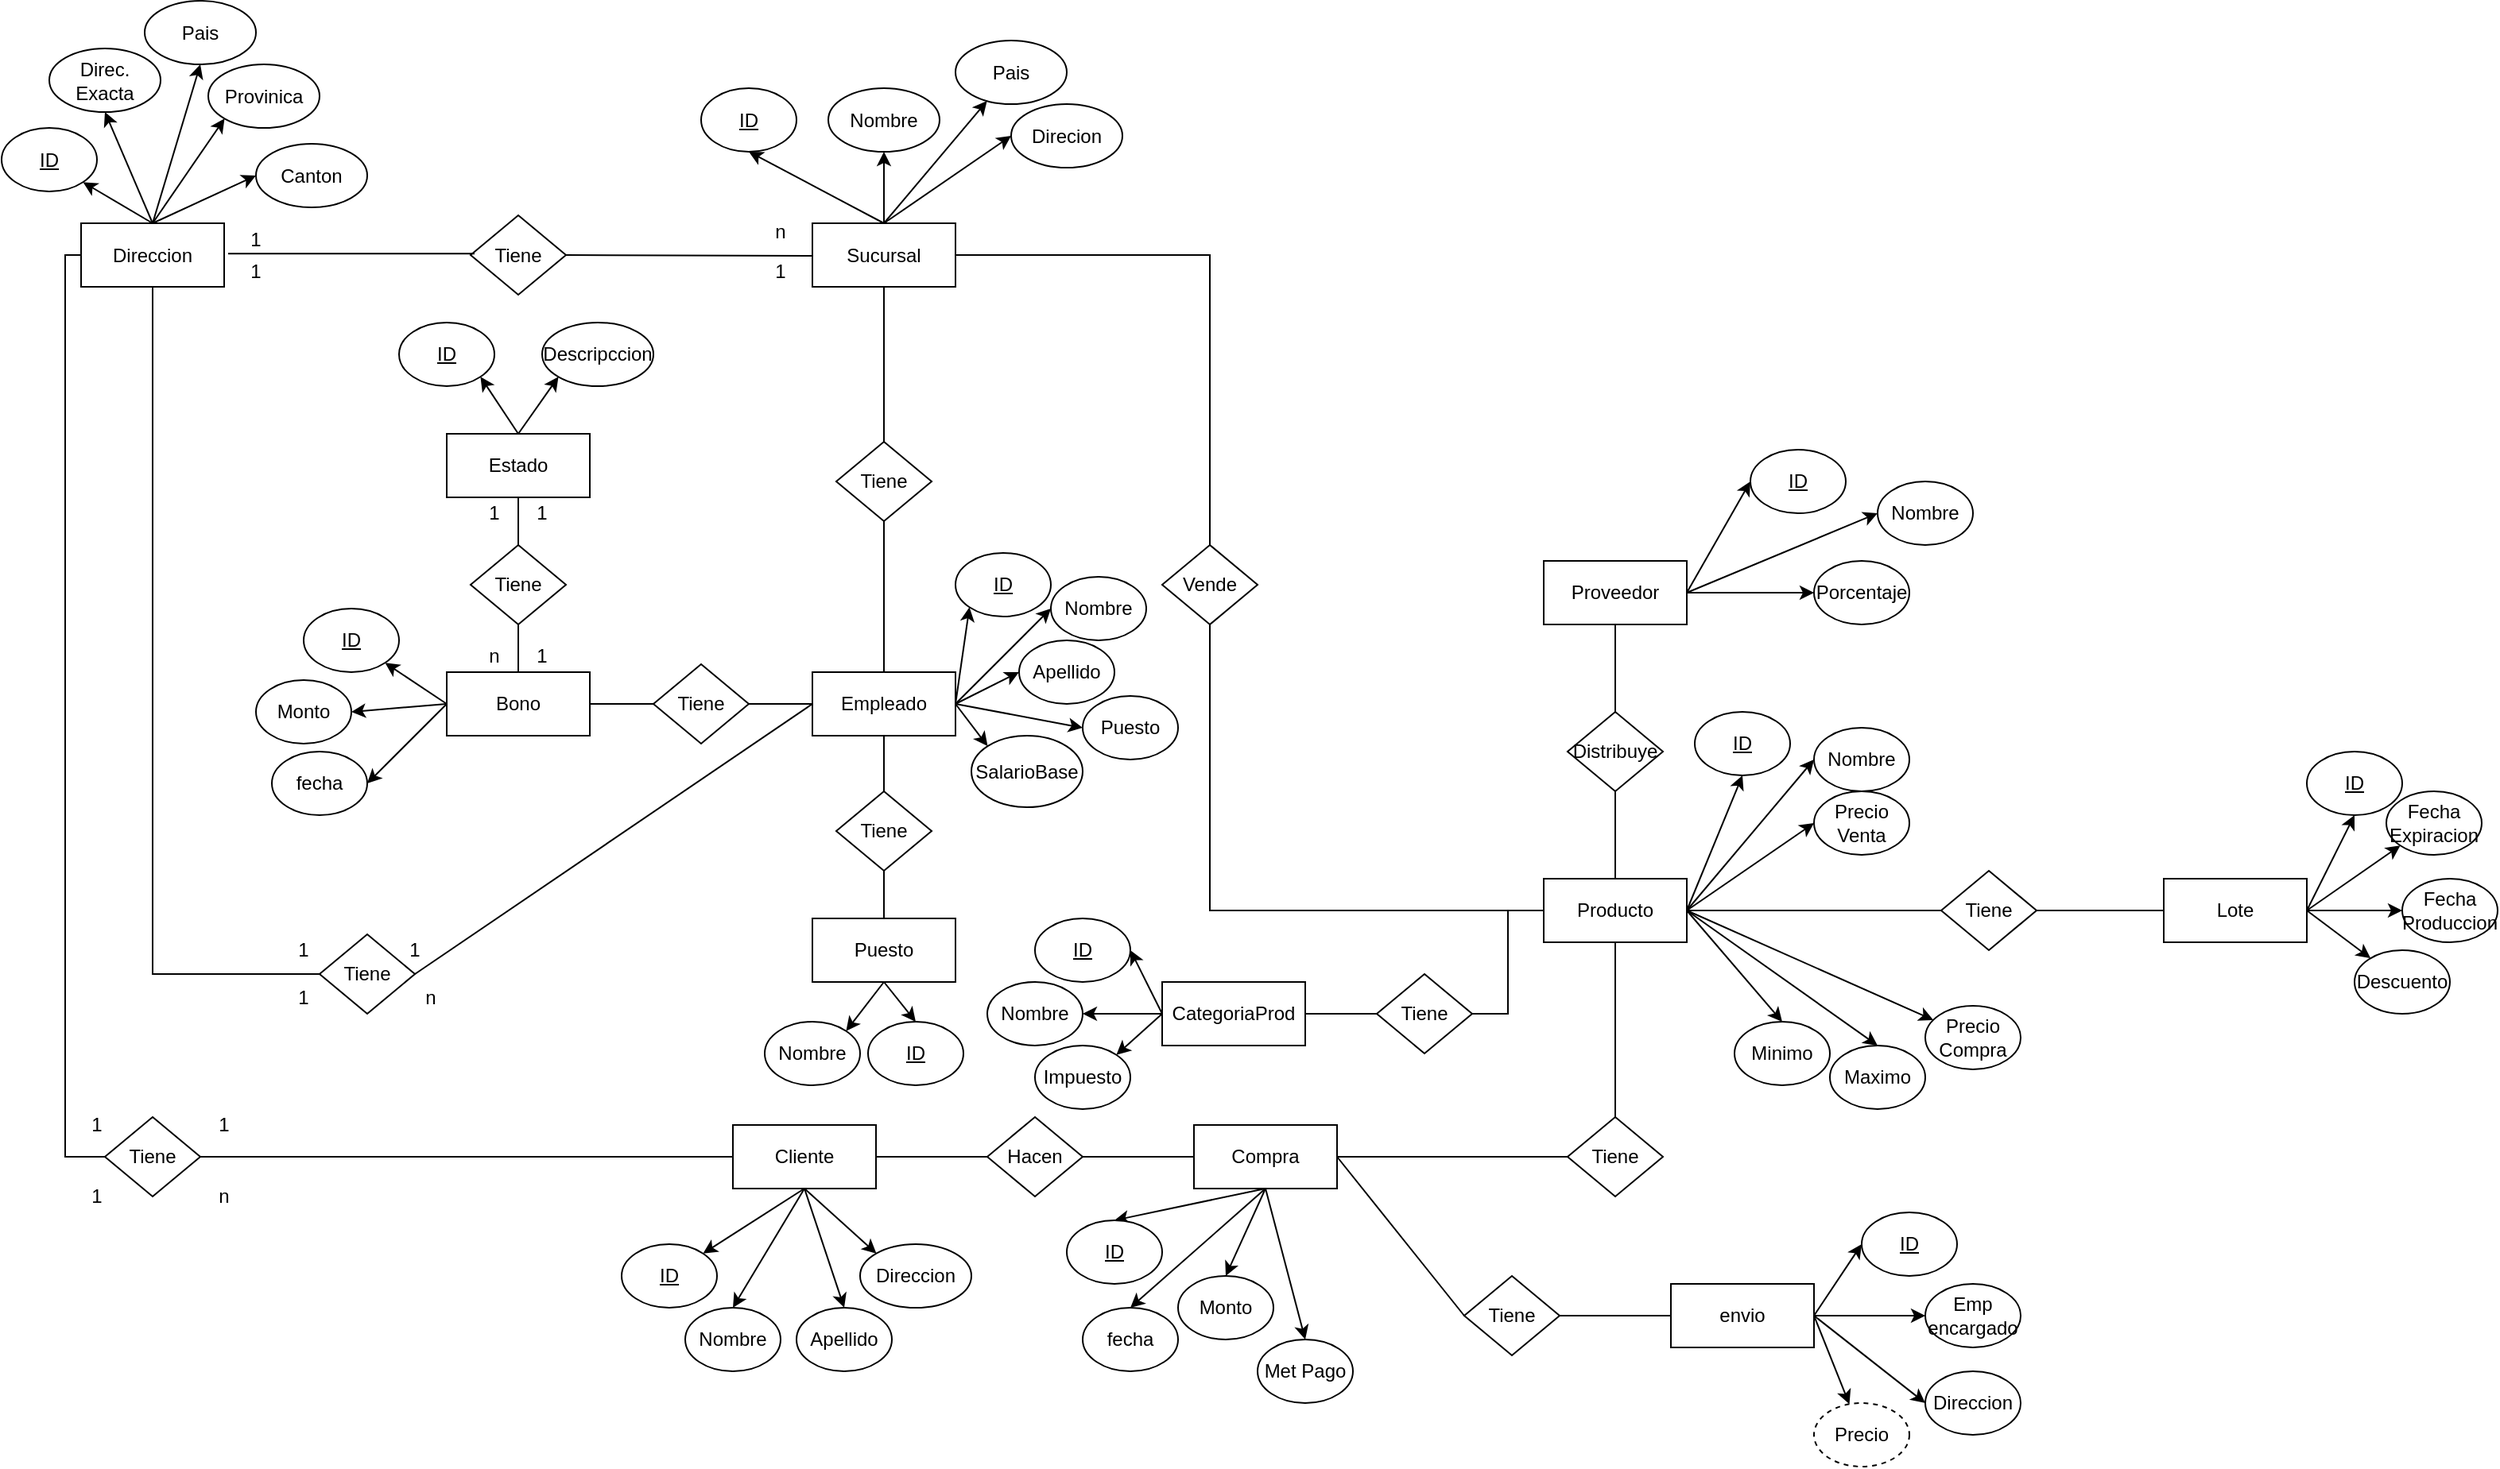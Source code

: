 <mxfile version="15.7.1" type="github">
  <diagram id="ENGJdk5pA8UJw1FiYDUX" name="Page-1">
    <mxGraphModel dx="2297" dy="1850" grid="1" gridSize="10" guides="1" tooltips="1" connect="1" arrows="1" fold="1" page="1" pageScale="1" pageWidth="850" pageHeight="1100" math="0" shadow="0">
      <root>
        <mxCell id="0" />
        <mxCell id="1" parent="0" />
        <mxCell id="Ehb19PiIv6LKmTPcDfT7-22" style="rounded=0;orthogonalLoop=1;jettySize=auto;html=1;exitX=0.5;exitY=0;exitDx=0;exitDy=0;entryX=0.5;entryY=1;entryDx=0;entryDy=0;" parent="1" source="Ehb19PiIv6LKmTPcDfT7-1" target="Ehb19PiIv6LKmTPcDfT7-20" edge="1">
          <mxGeometry relative="1" as="geometry" />
        </mxCell>
        <mxCell id="Ehb19PiIv6LKmTPcDfT7-23" style="edgeStyle=none;rounded=0;orthogonalLoop=1;jettySize=auto;html=1;exitX=0.5;exitY=0;exitDx=0;exitDy=0;entryX=0.5;entryY=1;entryDx=0;entryDy=0;" parent="1" source="Ehb19PiIv6LKmTPcDfT7-1" target="Ehb19PiIv6LKmTPcDfT7-9" edge="1">
          <mxGeometry relative="1" as="geometry" />
        </mxCell>
        <mxCell id="Ehb19PiIv6LKmTPcDfT7-24" style="edgeStyle=none;rounded=0;orthogonalLoop=1;jettySize=auto;html=1;exitX=0.5;exitY=0;exitDx=0;exitDy=0;" parent="1" source="Ehb19PiIv6LKmTPcDfT7-1" target="Ehb19PiIv6LKmTPcDfT7-10" edge="1">
          <mxGeometry relative="1" as="geometry" />
        </mxCell>
        <mxCell id="rZ9lUl_BrtyxJuCUCGFe-35" style="edgeStyle=none;rounded=0;orthogonalLoop=1;jettySize=auto;html=1;exitX=0.5;exitY=0;exitDx=0;exitDy=0;entryX=0;entryY=0.5;entryDx=0;entryDy=0;" edge="1" parent="1" source="Ehb19PiIv6LKmTPcDfT7-1" target="rZ9lUl_BrtyxJuCUCGFe-34">
          <mxGeometry relative="1" as="geometry" />
        </mxCell>
        <mxCell id="Ehb19PiIv6LKmTPcDfT7-1" value="Sucursal" style="rounded=0;whiteSpace=wrap;html=1;" parent="1" vertex="1">
          <mxGeometry x="10" y="-842.5" width="90" height="40" as="geometry" />
        </mxCell>
        <mxCell id="rZ9lUl_BrtyxJuCUCGFe-1" style="rounded=0;orthogonalLoop=1;jettySize=auto;html=1;exitX=1;exitY=0.5;exitDx=0;exitDy=0;entryX=0;entryY=1;entryDx=0;entryDy=0;" edge="1" parent="1" source="Ehb19PiIv6LKmTPcDfT7-2" target="Ehb19PiIv6LKmTPcDfT7-19">
          <mxGeometry relative="1" as="geometry" />
        </mxCell>
        <mxCell id="rZ9lUl_BrtyxJuCUCGFe-2" style="edgeStyle=none;rounded=0;orthogonalLoop=1;jettySize=auto;html=1;exitX=1;exitY=0.5;exitDx=0;exitDy=0;entryX=0;entryY=0.5;entryDx=0;entryDy=0;" edge="1" parent="1" source="Ehb19PiIv6LKmTPcDfT7-2" target="Ehb19PiIv6LKmTPcDfT7-11">
          <mxGeometry relative="1" as="geometry" />
        </mxCell>
        <mxCell id="rZ9lUl_BrtyxJuCUCGFe-3" style="edgeStyle=none;rounded=0;orthogonalLoop=1;jettySize=auto;html=1;exitX=1;exitY=0.5;exitDx=0;exitDy=0;entryX=0;entryY=0.5;entryDx=0;entryDy=0;" edge="1" parent="1" source="Ehb19PiIv6LKmTPcDfT7-2" target="Ehb19PiIv6LKmTPcDfT7-13">
          <mxGeometry relative="1" as="geometry" />
        </mxCell>
        <mxCell id="rZ9lUl_BrtyxJuCUCGFe-4" style="edgeStyle=none;rounded=0;orthogonalLoop=1;jettySize=auto;html=1;exitX=1;exitY=0.5;exitDx=0;exitDy=0;entryX=0;entryY=0.5;entryDx=0;entryDy=0;" edge="1" parent="1" source="Ehb19PiIv6LKmTPcDfT7-2" target="Ehb19PiIv6LKmTPcDfT7-12">
          <mxGeometry relative="1" as="geometry" />
        </mxCell>
        <mxCell id="rZ9lUl_BrtyxJuCUCGFe-5" style="edgeStyle=none;rounded=0;orthogonalLoop=1;jettySize=auto;html=1;exitX=1;exitY=0.5;exitDx=0;exitDy=0;entryX=0;entryY=0;entryDx=0;entryDy=0;" edge="1" parent="1" source="Ehb19PiIv6LKmTPcDfT7-2" target="Ehb19PiIv6LKmTPcDfT7-14">
          <mxGeometry relative="1" as="geometry" />
        </mxCell>
        <mxCell id="Ehb19PiIv6LKmTPcDfT7-2" value="Empleado" style="rounded=0;whiteSpace=wrap;html=1;" parent="1" vertex="1">
          <mxGeometry x="10" y="-560" width="90" height="40" as="geometry" />
        </mxCell>
        <mxCell id="Ehb19PiIv6LKmTPcDfT7-41" style="edgeStyle=none;rounded=0;orthogonalLoop=1;jettySize=auto;html=1;exitX=1;exitY=0.5;exitDx=0;exitDy=0;entryX=0;entryY=0.5;entryDx=0;entryDy=0;" parent="1" source="Ehb19PiIv6LKmTPcDfT7-3" target="Ehb19PiIv6LKmTPcDfT7-21" edge="1">
          <mxGeometry relative="1" as="geometry" />
        </mxCell>
        <mxCell id="Ehb19PiIv6LKmTPcDfT7-42" style="edgeStyle=none;rounded=0;orthogonalLoop=1;jettySize=auto;html=1;exitX=1;exitY=0.5;exitDx=0;exitDy=0;entryX=0;entryY=0.5;entryDx=0;entryDy=0;" parent="1" source="Ehb19PiIv6LKmTPcDfT7-3" target="Ehb19PiIv6LKmTPcDfT7-16" edge="1">
          <mxGeometry relative="1" as="geometry" />
        </mxCell>
        <mxCell id="Ehb19PiIv6LKmTPcDfT7-43" style="edgeStyle=none;rounded=0;orthogonalLoop=1;jettySize=auto;html=1;exitX=1;exitY=0.5;exitDx=0;exitDy=0;entryX=0;entryY=0.5;entryDx=0;entryDy=0;" parent="1" source="Ehb19PiIv6LKmTPcDfT7-3" target="Ehb19PiIv6LKmTPcDfT7-17" edge="1">
          <mxGeometry relative="1" as="geometry" />
        </mxCell>
        <mxCell id="Ehb19PiIv6LKmTPcDfT7-3" value="Proveedor" style="rounded=0;whiteSpace=wrap;html=1;" parent="1" vertex="1">
          <mxGeometry x="470" y="-630" width="90" height="40" as="geometry" />
        </mxCell>
        <mxCell id="Ehb19PiIv6LKmTPcDfT7-51" style="edgeStyle=none;rounded=0;orthogonalLoop=1;jettySize=auto;html=1;exitX=1;exitY=0.5;exitDx=0;exitDy=0;entryX=0;entryY=0.5;entryDx=0;entryDy=0;" parent="1" source="Ehb19PiIv6LKmTPcDfT7-4" target="Ehb19PiIv6LKmTPcDfT7-47" edge="1">
          <mxGeometry relative="1" as="geometry" />
        </mxCell>
        <mxCell id="Ehb19PiIv6LKmTPcDfT7-52" style="edgeStyle=none;rounded=0;orthogonalLoop=1;jettySize=auto;html=1;exitX=1;exitY=0.5;exitDx=0;exitDy=0;entryX=0;entryY=0.5;entryDx=0;entryDy=0;" parent="1" source="Ehb19PiIv6LKmTPcDfT7-4" target="Ehb19PiIv6LKmTPcDfT7-49" edge="1">
          <mxGeometry relative="1" as="geometry" />
        </mxCell>
        <mxCell id="Ehb19PiIv6LKmTPcDfT7-53" style="edgeStyle=none;rounded=0;orthogonalLoop=1;jettySize=auto;html=1;exitX=1;exitY=0.5;exitDx=0;exitDy=0;" parent="1" source="Ehb19PiIv6LKmTPcDfT7-4" target="Ehb19PiIv6LKmTPcDfT7-48" edge="1">
          <mxGeometry relative="1" as="geometry" />
        </mxCell>
        <mxCell id="rZ9lUl_BrtyxJuCUCGFe-23" style="edgeStyle=none;rounded=0;orthogonalLoop=1;jettySize=auto;html=1;exitX=1;exitY=0.5;exitDx=0;exitDy=0;entryX=0.5;entryY=0;entryDx=0;entryDy=0;" edge="1" parent="1" source="Ehb19PiIv6LKmTPcDfT7-4" target="rZ9lUl_BrtyxJuCUCGFe-22">
          <mxGeometry relative="1" as="geometry" />
        </mxCell>
        <mxCell id="rZ9lUl_BrtyxJuCUCGFe-24" style="edgeStyle=none;rounded=0;orthogonalLoop=1;jettySize=auto;html=1;exitX=1;exitY=0.5;exitDx=0;exitDy=0;entryX=0.5;entryY=0;entryDx=0;entryDy=0;" edge="1" parent="1" source="Ehb19PiIv6LKmTPcDfT7-4" target="rZ9lUl_BrtyxJuCUCGFe-21">
          <mxGeometry relative="1" as="geometry" />
        </mxCell>
        <mxCell id="rZ9lUl_BrtyxJuCUCGFe-60" style="edgeStyle=none;rounded=0;orthogonalLoop=1;jettySize=auto;html=1;exitX=1;exitY=0.5;exitDx=0;exitDy=0;entryX=0.5;entryY=1;entryDx=0;entryDy=0;" edge="1" parent="1" source="Ehb19PiIv6LKmTPcDfT7-4" target="rZ9lUl_BrtyxJuCUCGFe-59">
          <mxGeometry relative="1" as="geometry" />
        </mxCell>
        <mxCell id="Ehb19PiIv6LKmTPcDfT7-4" value="Producto" style="rounded=0;whiteSpace=wrap;html=1;" parent="1" vertex="1">
          <mxGeometry x="470" y="-430" width="90" height="40" as="geometry" />
        </mxCell>
        <mxCell id="Ehb19PiIv6LKmTPcDfT7-77" style="edgeStyle=none;rounded=0;orthogonalLoop=1;jettySize=auto;html=1;exitX=0;exitY=0.5;exitDx=0;exitDy=0;entryX=1;entryY=0.5;entryDx=0;entryDy=0;" parent="1" source="Ehb19PiIv6LKmTPcDfT7-5" target="Ehb19PiIv6LKmTPcDfT7-75" edge="1">
          <mxGeometry relative="1" as="geometry" />
        </mxCell>
        <mxCell id="Ehb19PiIv6LKmTPcDfT7-78" style="edgeStyle=none;rounded=0;orthogonalLoop=1;jettySize=auto;html=1;exitX=0;exitY=0.5;exitDx=0;exitDy=0;" parent="1" source="Ehb19PiIv6LKmTPcDfT7-5" target="Ehb19PiIv6LKmTPcDfT7-76" edge="1">
          <mxGeometry relative="1" as="geometry" />
        </mxCell>
        <mxCell id="rZ9lUl_BrtyxJuCUCGFe-26" style="edgeStyle=none;rounded=0;orthogonalLoop=1;jettySize=auto;html=1;exitX=0;exitY=0.5;exitDx=0;exitDy=0;entryX=1;entryY=0;entryDx=0;entryDy=0;" edge="1" parent="1" source="Ehb19PiIv6LKmTPcDfT7-5" target="rZ9lUl_BrtyxJuCUCGFe-25">
          <mxGeometry relative="1" as="geometry" />
        </mxCell>
        <mxCell id="Ehb19PiIv6LKmTPcDfT7-5" value="CategoriaProd" style="rounded=0;whiteSpace=wrap;html=1;" parent="1" vertex="1">
          <mxGeometry x="230" y="-365" width="90" height="40" as="geometry" />
        </mxCell>
        <mxCell id="rZ9lUl_BrtyxJuCUCGFe-118" style="edgeStyle=none;rounded=0;orthogonalLoop=1;jettySize=auto;html=1;exitX=0.5;exitY=1;exitDx=0;exitDy=0;entryX=0;entryY=0;entryDx=0;entryDy=0;" edge="1" parent="1" source="Ehb19PiIv6LKmTPcDfT7-6" target="Ehb19PiIv6LKmTPcDfT7-70">
          <mxGeometry relative="1" as="geometry" />
        </mxCell>
        <mxCell id="rZ9lUl_BrtyxJuCUCGFe-119" style="edgeStyle=none;rounded=0;orthogonalLoop=1;jettySize=auto;html=1;exitX=0.5;exitY=1;exitDx=0;exitDy=0;entryX=0.5;entryY=0;entryDx=0;entryDy=0;" edge="1" parent="1" source="Ehb19PiIv6LKmTPcDfT7-6" target="Ehb19PiIv6LKmTPcDfT7-66">
          <mxGeometry relative="1" as="geometry" />
        </mxCell>
        <mxCell id="rZ9lUl_BrtyxJuCUCGFe-120" style="edgeStyle=none;rounded=0;orthogonalLoop=1;jettySize=auto;html=1;exitX=0.5;exitY=1;exitDx=0;exitDy=0;entryX=0.5;entryY=0;entryDx=0;entryDy=0;" edge="1" parent="1" source="Ehb19PiIv6LKmTPcDfT7-6" target="Ehb19PiIv6LKmTPcDfT7-65">
          <mxGeometry relative="1" as="geometry" />
        </mxCell>
        <mxCell id="rZ9lUl_BrtyxJuCUCGFe-121" style="edgeStyle=none;rounded=0;orthogonalLoop=1;jettySize=auto;html=1;exitX=0.5;exitY=1;exitDx=0;exitDy=0;entryX=1;entryY=0;entryDx=0;entryDy=0;" edge="1" parent="1" source="Ehb19PiIv6LKmTPcDfT7-6" target="Ehb19PiIv6LKmTPcDfT7-64">
          <mxGeometry relative="1" as="geometry" />
        </mxCell>
        <mxCell id="Ehb19PiIv6LKmTPcDfT7-6" value="Cliente" style="rounded=0;whiteSpace=wrap;html=1;" parent="1" vertex="1">
          <mxGeometry x="-40" y="-275" width="90" height="40" as="geometry" />
        </mxCell>
        <mxCell id="Ehb19PiIv6LKmTPcDfT7-61" style="edgeStyle=none;rounded=0;orthogonalLoop=1;jettySize=auto;html=1;exitX=0.5;exitY=1;exitDx=0;exitDy=0;entryX=0.5;entryY=0;entryDx=0;entryDy=0;" parent="1" source="Ehb19PiIv6LKmTPcDfT7-7" target="Ehb19PiIv6LKmTPcDfT7-60" edge="1">
          <mxGeometry relative="1" as="geometry" />
        </mxCell>
        <mxCell id="Ehb19PiIv6LKmTPcDfT7-63" style="edgeStyle=none;rounded=0;orthogonalLoop=1;jettySize=auto;html=1;exitX=0.5;exitY=1;exitDx=0;exitDy=0;entryX=0.5;entryY=0;entryDx=0;entryDy=0;" parent="1" source="Ehb19PiIv6LKmTPcDfT7-7" target="Ehb19PiIv6LKmTPcDfT7-62" edge="1">
          <mxGeometry relative="1" as="geometry" />
        </mxCell>
        <mxCell id="rZ9lUl_BrtyxJuCUCGFe-28" style="edgeStyle=none;rounded=0;orthogonalLoop=1;jettySize=auto;html=1;exitX=0.5;exitY=1;exitDx=0;exitDy=0;entryX=0.5;entryY=0;entryDx=0;entryDy=0;" edge="1" parent="1" source="Ehb19PiIv6LKmTPcDfT7-7" target="rZ9lUl_BrtyxJuCUCGFe-27">
          <mxGeometry relative="1" as="geometry" />
        </mxCell>
        <mxCell id="rZ9lUl_BrtyxJuCUCGFe-33" style="edgeStyle=none;rounded=0;orthogonalLoop=1;jettySize=auto;html=1;exitX=0.5;exitY=1;exitDx=0;exitDy=0;entryX=0.5;entryY=0;entryDx=0;entryDy=0;" edge="1" parent="1" source="Ehb19PiIv6LKmTPcDfT7-7" target="rZ9lUl_BrtyxJuCUCGFe-31">
          <mxGeometry relative="1" as="geometry" />
        </mxCell>
        <mxCell id="Ehb19PiIv6LKmTPcDfT7-7" value="Compra" style="rounded=0;whiteSpace=wrap;html=1;" parent="1" vertex="1">
          <mxGeometry x="250" y="-275" width="90" height="40" as="geometry" />
        </mxCell>
        <mxCell id="Ehb19PiIv6LKmTPcDfT7-9" value="Nombre" style="ellipse;whiteSpace=wrap;html=1;" parent="1" vertex="1">
          <mxGeometry x="20" y="-927.5" width="70" height="40" as="geometry" />
        </mxCell>
        <mxCell id="Ehb19PiIv6LKmTPcDfT7-10" value="Pais" style="ellipse;whiteSpace=wrap;html=1;" parent="1" vertex="1">
          <mxGeometry x="100" y="-957.5" width="70" height="40" as="geometry" />
        </mxCell>
        <mxCell id="Ehb19PiIv6LKmTPcDfT7-11" value="Nombre" style="ellipse;whiteSpace=wrap;html=1;" parent="1" vertex="1">
          <mxGeometry x="160" y="-620" width="60" height="40" as="geometry" />
        </mxCell>
        <mxCell id="Ehb19PiIv6LKmTPcDfT7-12" value="Puesto" style="ellipse;whiteSpace=wrap;html=1;" parent="1" vertex="1">
          <mxGeometry x="180" y="-545" width="60" height="40" as="geometry" />
        </mxCell>
        <mxCell id="Ehb19PiIv6LKmTPcDfT7-13" value="Apellido" style="ellipse;whiteSpace=wrap;html=1;" parent="1" vertex="1">
          <mxGeometry x="140" y="-580" width="60" height="40" as="geometry" />
        </mxCell>
        <mxCell id="Ehb19PiIv6LKmTPcDfT7-14" value="SalarioBase" style="ellipse;whiteSpace=wrap;html=1;" parent="1" vertex="1">
          <mxGeometry x="110" y="-520" width="70" height="45" as="geometry" />
        </mxCell>
        <mxCell id="Ehb19PiIv6LKmTPcDfT7-16" value="Nombre" style="ellipse;whiteSpace=wrap;html=1;" parent="1" vertex="1">
          <mxGeometry x="680" y="-680" width="60" height="40" as="geometry" />
        </mxCell>
        <mxCell id="Ehb19PiIv6LKmTPcDfT7-17" value="Porcentaje" style="ellipse;whiteSpace=wrap;html=1;" parent="1" vertex="1">
          <mxGeometry x="640" y="-630" width="60" height="40" as="geometry" />
        </mxCell>
        <mxCell id="Ehb19PiIv6LKmTPcDfT7-19" value="&lt;u&gt;ID&lt;/u&gt;" style="ellipse;whiteSpace=wrap;html=1;" parent="1" vertex="1">
          <mxGeometry x="100" y="-635" width="60" height="40" as="geometry" />
        </mxCell>
        <mxCell id="Ehb19PiIv6LKmTPcDfT7-20" value="&lt;u&gt;ID&lt;/u&gt;" style="ellipse;whiteSpace=wrap;html=1;" parent="1" vertex="1">
          <mxGeometry x="-60" y="-927.5" width="60" height="40" as="geometry" />
        </mxCell>
        <mxCell id="Ehb19PiIv6LKmTPcDfT7-21" value="&lt;u&gt;ID&lt;/u&gt;" style="ellipse;whiteSpace=wrap;html=1;" parent="1" vertex="1">
          <mxGeometry x="600" y="-700" width="60" height="40" as="geometry" />
        </mxCell>
        <mxCell id="Ehb19PiIv6LKmTPcDfT7-25" value="Tiene" style="rhombus;whiteSpace=wrap;html=1;" parent="1" vertex="1">
          <mxGeometry x="25" y="-705" width="60" height="50" as="geometry" />
        </mxCell>
        <mxCell id="Ehb19PiIv6LKmTPcDfT7-27" value="" style="endArrow=none;html=1;rounded=0;entryX=0.5;entryY=1;entryDx=0;entryDy=0;exitX=0.5;exitY=0;exitDx=0;exitDy=0;" parent="1" source="Ehb19PiIv6LKmTPcDfT7-25" target="Ehb19PiIv6LKmTPcDfT7-1" edge="1">
          <mxGeometry width="50" height="50" relative="1" as="geometry">
            <mxPoint x="-60" y="-650" as="sourcePoint" />
            <mxPoint x="-10" y="-700" as="targetPoint" />
          </mxGeometry>
        </mxCell>
        <mxCell id="Ehb19PiIv6LKmTPcDfT7-28" value="" style="endArrow=none;html=1;rounded=0;exitX=0.5;exitY=0;exitDx=0;exitDy=0;entryX=0.5;entryY=1;entryDx=0;entryDy=0;" parent="1" source="Ehb19PiIv6LKmTPcDfT7-2" target="Ehb19PiIv6LKmTPcDfT7-25" edge="1">
          <mxGeometry width="50" height="50" relative="1" as="geometry">
            <mxPoint x="54.5" y="-565" as="sourcePoint" />
            <mxPoint x="120" y="-610" as="targetPoint" />
          </mxGeometry>
        </mxCell>
        <mxCell id="Ehb19PiIv6LKmTPcDfT7-40" value="Distribuye" style="rhombus;whiteSpace=wrap;html=1;" parent="1" vertex="1">
          <mxGeometry x="485" y="-535" width="60" height="50" as="geometry" />
        </mxCell>
        <mxCell id="Ehb19PiIv6LKmTPcDfT7-44" value="" style="endArrow=none;html=1;rounded=0;exitX=0.5;exitY=0;exitDx=0;exitDy=0;entryX=0.5;entryY=1;entryDx=0;entryDy=0;" parent="1" source="Ehb19PiIv6LKmTPcDfT7-40" target="Ehb19PiIv6LKmTPcDfT7-3" edge="1">
          <mxGeometry width="50" height="50" relative="1" as="geometry">
            <mxPoint x="514.33" y="-530" as="sourcePoint" />
            <mxPoint x="514.33" y="-590" as="targetPoint" />
          </mxGeometry>
        </mxCell>
        <mxCell id="Ehb19PiIv6LKmTPcDfT7-45" value="" style="endArrow=none;html=1;rounded=0;exitX=0.5;exitY=0;exitDx=0;exitDy=0;entryX=0.5;entryY=1;entryDx=0;entryDy=0;" parent="1" source="Ehb19PiIv6LKmTPcDfT7-4" target="Ehb19PiIv6LKmTPcDfT7-40" edge="1">
          <mxGeometry width="50" height="50" relative="1" as="geometry">
            <mxPoint x="514.33" y="-430" as="sourcePoint" />
            <mxPoint x="514.33" y="-490" as="targetPoint" />
          </mxGeometry>
        </mxCell>
        <mxCell id="Ehb19PiIv6LKmTPcDfT7-47" value="Nombre" style="ellipse;whiteSpace=wrap;html=1;" parent="1" vertex="1">
          <mxGeometry x="640" y="-525" width="60" height="40" as="geometry" />
        </mxCell>
        <mxCell id="Ehb19PiIv6LKmTPcDfT7-48" value="Precio Compra" style="ellipse;whiteSpace=wrap;html=1;" parent="1" vertex="1">
          <mxGeometry x="710" y="-350" width="60" height="40" as="geometry" />
        </mxCell>
        <mxCell id="Ehb19PiIv6LKmTPcDfT7-49" value="Precio Venta" style="ellipse;whiteSpace=wrap;html=1;" parent="1" vertex="1">
          <mxGeometry x="640" y="-485" width="60" height="40" as="geometry" />
        </mxCell>
        <mxCell id="Ehb19PiIv6LKmTPcDfT7-54" value="Hacen" style="rhombus;whiteSpace=wrap;html=1;" parent="1" vertex="1">
          <mxGeometry x="120" y="-280" width="60" height="50" as="geometry" />
        </mxCell>
        <mxCell id="Ehb19PiIv6LKmTPcDfT7-55" value="" style="endArrow=none;html=1;rounded=0;entryX=1;entryY=0.5;entryDx=0;entryDy=0;exitX=0;exitY=0.5;exitDx=0;exitDy=0;" parent="1" source="Ehb19PiIv6LKmTPcDfT7-54" target="Ehb19PiIv6LKmTPcDfT7-6" edge="1">
          <mxGeometry width="50" height="50" relative="1" as="geometry">
            <mxPoint x="-10" y="-60" as="sourcePoint" />
            <mxPoint x="40" y="-110" as="targetPoint" />
          </mxGeometry>
        </mxCell>
        <mxCell id="Ehb19PiIv6LKmTPcDfT7-56" value="" style="endArrow=none;html=1;rounded=0;exitX=1;exitY=0.5;exitDx=0;exitDy=0;entryX=0;entryY=0.5;entryDx=0;entryDy=0;" parent="1" source="Ehb19PiIv6LKmTPcDfT7-54" target="Ehb19PiIv6LKmTPcDfT7-7" edge="1">
          <mxGeometry width="50" height="50" relative="1" as="geometry">
            <mxPoint x="210" y="-240" as="sourcePoint" />
            <mxPoint x="260" y="-290" as="targetPoint" />
          </mxGeometry>
        </mxCell>
        <mxCell id="Ehb19PiIv6LKmTPcDfT7-57" value="Tiene" style="rhombus;whiteSpace=wrap;html=1;" parent="1" vertex="1">
          <mxGeometry x="485" y="-280" width="60" height="50" as="geometry" />
        </mxCell>
        <mxCell id="Ehb19PiIv6LKmTPcDfT7-58" value="" style="endArrow=none;html=1;rounded=0;exitX=1;exitY=0.5;exitDx=0;exitDy=0;entryX=0;entryY=0.5;entryDx=0;entryDy=0;" parent="1" source="Ehb19PiIv6LKmTPcDfT7-7" target="Ehb19PiIv6LKmTPcDfT7-57" edge="1">
          <mxGeometry width="50" height="50" relative="1" as="geometry">
            <mxPoint x="410" y="-290" as="sourcePoint" />
            <mxPoint x="460" y="-340" as="targetPoint" />
          </mxGeometry>
        </mxCell>
        <mxCell id="Ehb19PiIv6LKmTPcDfT7-59" value="" style="endArrow=none;html=1;rounded=0;entryX=0.5;entryY=1;entryDx=0;entryDy=0;exitX=0.5;exitY=0;exitDx=0;exitDy=0;" parent="1" source="Ehb19PiIv6LKmTPcDfT7-57" target="Ehb19PiIv6LKmTPcDfT7-4" edge="1">
          <mxGeometry width="50" height="50" relative="1" as="geometry">
            <mxPoint x="450" y="-310" as="sourcePoint" />
            <mxPoint x="500" y="-360" as="targetPoint" />
          </mxGeometry>
        </mxCell>
        <mxCell id="Ehb19PiIv6LKmTPcDfT7-60" value="&lt;u&gt;ID&lt;/u&gt;" style="ellipse;whiteSpace=wrap;html=1;" parent="1" vertex="1">
          <mxGeometry x="170" y="-215" width="60" height="40" as="geometry" />
        </mxCell>
        <mxCell id="Ehb19PiIv6LKmTPcDfT7-62" value="fecha" style="ellipse;whiteSpace=wrap;html=1;" parent="1" vertex="1">
          <mxGeometry x="180" y="-160" width="60" height="40" as="geometry" />
        </mxCell>
        <mxCell id="Ehb19PiIv6LKmTPcDfT7-64" value="&lt;u&gt;ID&lt;/u&gt;" style="ellipse;whiteSpace=wrap;html=1;" parent="1" vertex="1">
          <mxGeometry x="-110" y="-200" width="60" height="40" as="geometry" />
        </mxCell>
        <mxCell id="Ehb19PiIv6LKmTPcDfT7-65" value="Nombre" style="ellipse;whiteSpace=wrap;html=1;" parent="1" vertex="1">
          <mxGeometry x="-70" y="-160" width="60" height="40" as="geometry" />
        </mxCell>
        <mxCell id="Ehb19PiIv6LKmTPcDfT7-66" value="Apellido" style="ellipse;whiteSpace=wrap;html=1;" parent="1" vertex="1">
          <mxGeometry y="-160" width="60" height="40" as="geometry" />
        </mxCell>
        <mxCell id="Ehb19PiIv6LKmTPcDfT7-70" value="Direccion" style="ellipse;whiteSpace=wrap;html=1;" parent="1" vertex="1">
          <mxGeometry x="40" y="-200" width="70" height="40" as="geometry" />
        </mxCell>
        <mxCell id="Ehb19PiIv6LKmTPcDfT7-72" value="Tiene" style="rhombus;whiteSpace=wrap;html=1;" parent="1" vertex="1">
          <mxGeometry x="365" y="-370" width="60" height="50" as="geometry" />
        </mxCell>
        <mxCell id="Ehb19PiIv6LKmTPcDfT7-73" value="" style="endArrow=none;html=1;rounded=0;entryX=0;entryY=0.5;entryDx=0;entryDy=0;exitX=1;exitY=0.5;exitDx=0;exitDy=0;" parent="1" source="Ehb19PiIv6LKmTPcDfT7-5" target="Ehb19PiIv6LKmTPcDfT7-72" edge="1">
          <mxGeometry width="50" height="50" relative="1" as="geometry">
            <mxPoint x="340" y="-330" as="sourcePoint" />
            <mxPoint x="390" y="-380" as="targetPoint" />
          </mxGeometry>
        </mxCell>
        <mxCell id="Ehb19PiIv6LKmTPcDfT7-74" value="" style="endArrow=none;html=1;rounded=0;entryX=0;entryY=0.5;entryDx=0;entryDy=0;exitX=1;exitY=0.5;exitDx=0;exitDy=0;edgeStyle=orthogonalEdgeStyle;" parent="1" source="Ehb19PiIv6LKmTPcDfT7-72" target="Ehb19PiIv6LKmTPcDfT7-4" edge="1">
          <mxGeometry width="50" height="50" relative="1" as="geometry">
            <mxPoint x="410" y="-290" as="sourcePoint" />
            <mxPoint x="460" y="-340" as="targetPoint" />
          </mxGeometry>
        </mxCell>
        <mxCell id="Ehb19PiIv6LKmTPcDfT7-75" value="&lt;u&gt;ID&lt;/u&gt;" style="ellipse;whiteSpace=wrap;html=1;" parent="1" vertex="1">
          <mxGeometry x="150" y="-405" width="60" height="40" as="geometry" />
        </mxCell>
        <mxCell id="Ehb19PiIv6LKmTPcDfT7-76" value="Nombre" style="ellipse;whiteSpace=wrap;html=1;" parent="1" vertex="1">
          <mxGeometry x="120" y="-365" width="60" height="40" as="geometry" />
        </mxCell>
        <mxCell id="Ehb19PiIv6LKmTPcDfT7-79" value="Fecha Produccion" style="ellipse;whiteSpace=wrap;html=1;" parent="1" vertex="1">
          <mxGeometry x="1010" y="-430" width="60" height="40" as="geometry" />
        </mxCell>
        <mxCell id="Ehb19PiIv6LKmTPcDfT7-83" value="Vende" style="rhombus;whiteSpace=wrap;html=1;" parent="1" vertex="1">
          <mxGeometry x="230" y="-640" width="60" height="50" as="geometry" />
        </mxCell>
        <mxCell id="Ehb19PiIv6LKmTPcDfT7-84" value="" style="endArrow=none;html=1;rounded=0;exitX=1;exitY=0.5;exitDx=0;exitDy=0;entryX=0.5;entryY=0;entryDx=0;entryDy=0;edgeStyle=orthogonalEdgeStyle;" parent="1" source="Ehb19PiIv6LKmTPcDfT7-1" target="Ehb19PiIv6LKmTPcDfT7-83" edge="1">
          <mxGeometry width="50" height="50" relative="1" as="geometry">
            <mxPoint x="210" y="-690" as="sourcePoint" />
            <mxPoint x="260" y="-740" as="targetPoint" />
          </mxGeometry>
        </mxCell>
        <mxCell id="Ehb19PiIv6LKmTPcDfT7-86" value="" style="endArrow=none;html=1;rounded=0;entryX=0.5;entryY=1;entryDx=0;entryDy=0;exitX=0;exitY=0.5;exitDx=0;exitDy=0;edgeStyle=orthogonalEdgeStyle;" parent="1" source="Ehb19PiIv6LKmTPcDfT7-4" target="Ehb19PiIv6LKmTPcDfT7-83" edge="1">
          <mxGeometry width="50" height="50" relative="1" as="geometry">
            <mxPoint x="230" y="-450" as="sourcePoint" />
            <mxPoint x="280" y="-500" as="targetPoint" />
          </mxGeometry>
        </mxCell>
        <mxCell id="GA1GhynCRn1cI76Y5Yom-1" value="Tiene" style="rhombus;whiteSpace=wrap;html=1;" parent="1" vertex="1">
          <mxGeometry x="25" y="-485" width="60" height="50" as="geometry" />
        </mxCell>
        <mxCell id="GA1GhynCRn1cI76Y5Yom-2" value="" style="endArrow=none;html=1;rounded=0;entryX=0.5;entryY=1;entryDx=0;entryDy=0;exitX=0.5;exitY=0;exitDx=0;exitDy=0;" parent="1" source="GA1GhynCRn1cI76Y5Yom-1" target="Ehb19PiIv6LKmTPcDfT7-2" edge="1">
          <mxGeometry width="50" height="50" relative="1" as="geometry">
            <mxPoint x="-30" y="-340" as="sourcePoint" />
            <mxPoint x="20" y="-390" as="targetPoint" />
          </mxGeometry>
        </mxCell>
        <mxCell id="rZ9lUl_BrtyxJuCUCGFe-132" style="edgeStyle=none;rounded=0;orthogonalLoop=1;jettySize=auto;html=1;exitX=0.5;exitY=1;exitDx=0;exitDy=0;entryX=1;entryY=0;entryDx=0;entryDy=0;" edge="1" parent="1" source="GA1GhynCRn1cI76Y5Yom-3" target="GA1GhynCRn1cI76Y5Yom-7">
          <mxGeometry relative="1" as="geometry" />
        </mxCell>
        <mxCell id="rZ9lUl_BrtyxJuCUCGFe-133" style="edgeStyle=none;rounded=0;orthogonalLoop=1;jettySize=auto;html=1;exitX=0.5;exitY=1;exitDx=0;exitDy=0;entryX=0.5;entryY=0;entryDx=0;entryDy=0;" edge="1" parent="1" source="GA1GhynCRn1cI76Y5Yom-3" target="GA1GhynCRn1cI76Y5Yom-6">
          <mxGeometry relative="1" as="geometry" />
        </mxCell>
        <mxCell id="GA1GhynCRn1cI76Y5Yom-3" value="Puesto" style="rounded=0;whiteSpace=wrap;html=1;" parent="1" vertex="1">
          <mxGeometry x="10" y="-405" width="90" height="40" as="geometry" />
        </mxCell>
        <mxCell id="GA1GhynCRn1cI76Y5Yom-5" value="" style="endArrow=none;html=1;rounded=0;entryX=0.5;entryY=1;entryDx=0;entryDy=0;exitX=0.5;exitY=0;exitDx=0;exitDy=0;" parent="1" source="GA1GhynCRn1cI76Y5Yom-3" target="GA1GhynCRn1cI76Y5Yom-1" edge="1">
          <mxGeometry width="50" height="50" relative="1" as="geometry">
            <mxPoint x="-10" y="-370" as="sourcePoint" />
            <mxPoint x="40" y="-420" as="targetPoint" />
          </mxGeometry>
        </mxCell>
        <mxCell id="GA1GhynCRn1cI76Y5Yom-6" value="&lt;u&gt;ID&lt;/u&gt;" style="ellipse;whiteSpace=wrap;html=1;" parent="1" vertex="1">
          <mxGeometry x="45" y="-340" width="60" height="40" as="geometry" />
        </mxCell>
        <mxCell id="GA1GhynCRn1cI76Y5Yom-7" value="Nombre" style="ellipse;whiteSpace=wrap;html=1;" parent="1" vertex="1">
          <mxGeometry x="-20" y="-340" width="60" height="40" as="geometry" />
        </mxCell>
        <mxCell id="rZ9lUl_BrtyxJuCUCGFe-13" style="edgeStyle=none;rounded=0;orthogonalLoop=1;jettySize=auto;html=1;exitX=0;exitY=0.5;exitDx=0;exitDy=0;entryX=1;entryY=1;entryDx=0;entryDy=0;" edge="1" parent="1" source="rZ9lUl_BrtyxJuCUCGFe-6" target="rZ9lUl_BrtyxJuCUCGFe-11">
          <mxGeometry relative="1" as="geometry" />
        </mxCell>
        <mxCell id="rZ9lUl_BrtyxJuCUCGFe-16" style="edgeStyle=none;rounded=0;orthogonalLoop=1;jettySize=auto;html=1;exitX=0;exitY=0.5;exitDx=0;exitDy=0;entryX=1;entryY=0.5;entryDx=0;entryDy=0;" edge="1" parent="1" source="rZ9lUl_BrtyxJuCUCGFe-6" target="rZ9lUl_BrtyxJuCUCGFe-15">
          <mxGeometry relative="1" as="geometry" />
        </mxCell>
        <mxCell id="rZ9lUl_BrtyxJuCUCGFe-18" style="edgeStyle=none;rounded=0;orthogonalLoop=1;jettySize=auto;html=1;exitX=0;exitY=0.5;exitDx=0;exitDy=0;entryX=1;entryY=0.5;entryDx=0;entryDy=0;" edge="1" parent="1" source="rZ9lUl_BrtyxJuCUCGFe-6" target="rZ9lUl_BrtyxJuCUCGFe-17">
          <mxGeometry relative="1" as="geometry" />
        </mxCell>
        <mxCell id="rZ9lUl_BrtyxJuCUCGFe-6" value="Bono" style="rounded=0;whiteSpace=wrap;html=1;" vertex="1" parent="1">
          <mxGeometry x="-220" y="-560" width="90" height="40" as="geometry" />
        </mxCell>
        <mxCell id="rZ9lUl_BrtyxJuCUCGFe-7" value="Tiene" style="rhombus;whiteSpace=wrap;html=1;" vertex="1" parent="1">
          <mxGeometry x="-90" y="-565" width="60" height="50" as="geometry" />
        </mxCell>
        <mxCell id="rZ9lUl_BrtyxJuCUCGFe-9" value="" style="endArrow=none;html=1;rounded=0;entryX=0;entryY=0.5;entryDx=0;entryDy=0;exitX=1;exitY=0.5;exitDx=0;exitDy=0;" edge="1" parent="1" source="rZ9lUl_BrtyxJuCUCGFe-7" target="Ehb19PiIv6LKmTPcDfT7-2">
          <mxGeometry width="50" height="50" relative="1" as="geometry">
            <mxPoint x="-110" y="-420" as="sourcePoint" />
            <mxPoint x="-60" y="-470" as="targetPoint" />
          </mxGeometry>
        </mxCell>
        <mxCell id="rZ9lUl_BrtyxJuCUCGFe-10" value="" style="endArrow=none;html=1;rounded=0;entryX=0;entryY=0.5;entryDx=0;entryDy=0;exitX=1;exitY=0.5;exitDx=0;exitDy=0;" edge="1" parent="1" source="rZ9lUl_BrtyxJuCUCGFe-6" target="rZ9lUl_BrtyxJuCUCGFe-7">
          <mxGeometry width="50" height="50" relative="1" as="geometry">
            <mxPoint x="-80" y="-420" as="sourcePoint" />
            <mxPoint x="-30" y="-470" as="targetPoint" />
          </mxGeometry>
        </mxCell>
        <mxCell id="rZ9lUl_BrtyxJuCUCGFe-11" value="&lt;u&gt;ID&lt;/u&gt;" style="ellipse;whiteSpace=wrap;html=1;" vertex="1" parent="1">
          <mxGeometry x="-310" y="-600" width="60" height="40" as="geometry" />
        </mxCell>
        <mxCell id="rZ9lUl_BrtyxJuCUCGFe-15" value="Monto" style="ellipse;whiteSpace=wrap;html=1;" vertex="1" parent="1">
          <mxGeometry x="-340" y="-555" width="60" height="40" as="geometry" />
        </mxCell>
        <mxCell id="rZ9lUl_BrtyxJuCUCGFe-17" value="fecha" style="ellipse;whiteSpace=wrap;html=1;" vertex="1" parent="1">
          <mxGeometry x="-330" y="-510" width="60" height="40" as="geometry" />
        </mxCell>
        <mxCell id="rZ9lUl_BrtyxJuCUCGFe-19" value="Descuento" style="ellipse;whiteSpace=wrap;html=1;" vertex="1" parent="1">
          <mxGeometry x="980" y="-385" width="60" height="40" as="geometry" />
        </mxCell>
        <mxCell id="rZ9lUl_BrtyxJuCUCGFe-21" value="Minimo" style="ellipse;whiteSpace=wrap;html=1;" vertex="1" parent="1">
          <mxGeometry x="590" y="-340" width="60" height="40" as="geometry" />
        </mxCell>
        <mxCell id="rZ9lUl_BrtyxJuCUCGFe-22" value="Maximo" style="ellipse;whiteSpace=wrap;html=1;" vertex="1" parent="1">
          <mxGeometry x="650" y="-325" width="60" height="40" as="geometry" />
        </mxCell>
        <mxCell id="rZ9lUl_BrtyxJuCUCGFe-25" value="Impuesto" style="ellipse;whiteSpace=wrap;html=1;" vertex="1" parent="1">
          <mxGeometry x="150" y="-325" width="60" height="40" as="geometry" />
        </mxCell>
        <mxCell id="rZ9lUl_BrtyxJuCUCGFe-27" value="Monto" style="ellipse;whiteSpace=wrap;html=1;" vertex="1" parent="1">
          <mxGeometry x="240" y="-180" width="60" height="40" as="geometry" />
        </mxCell>
        <mxCell id="rZ9lUl_BrtyxJuCUCGFe-31" value="Met Pago" style="ellipse;whiteSpace=wrap;html=1;" vertex="1" parent="1">
          <mxGeometry x="290" y="-140" width="60" height="40" as="geometry" />
        </mxCell>
        <mxCell id="rZ9lUl_BrtyxJuCUCGFe-32" style="edgeStyle=none;rounded=0;orthogonalLoop=1;jettySize=auto;html=1;exitX=1;exitY=1;exitDx=0;exitDy=0;" edge="1" parent="1" source="rZ9lUl_BrtyxJuCUCGFe-27" target="rZ9lUl_BrtyxJuCUCGFe-27">
          <mxGeometry relative="1" as="geometry" />
        </mxCell>
        <mxCell id="rZ9lUl_BrtyxJuCUCGFe-34" value="Direcion" style="ellipse;whiteSpace=wrap;html=1;" vertex="1" parent="1">
          <mxGeometry x="135" y="-917.5" width="70" height="40" as="geometry" />
        </mxCell>
        <mxCell id="rZ9lUl_BrtyxJuCUCGFe-36" value="Tiene" style="rhombus;whiteSpace=wrap;html=1;" vertex="1" parent="1">
          <mxGeometry x="420" y="-180" width="60" height="50" as="geometry" />
        </mxCell>
        <mxCell id="rZ9lUl_BrtyxJuCUCGFe-45" style="rounded=0;orthogonalLoop=1;jettySize=auto;html=1;exitX=1;exitY=0.5;exitDx=0;exitDy=0;entryX=0;entryY=0.5;entryDx=0;entryDy=0;" edge="1" parent="1" source="rZ9lUl_BrtyxJuCUCGFe-37" target="rZ9lUl_BrtyxJuCUCGFe-44">
          <mxGeometry relative="1" as="geometry" />
        </mxCell>
        <mxCell id="rZ9lUl_BrtyxJuCUCGFe-47" style="edgeStyle=none;rounded=0;orthogonalLoop=1;jettySize=auto;html=1;exitX=1;exitY=0.5;exitDx=0;exitDy=0;entryX=0;entryY=0.5;entryDx=0;entryDy=0;" edge="1" parent="1" source="rZ9lUl_BrtyxJuCUCGFe-37" target="rZ9lUl_BrtyxJuCUCGFe-46">
          <mxGeometry relative="1" as="geometry" />
        </mxCell>
        <mxCell id="rZ9lUl_BrtyxJuCUCGFe-51" style="edgeStyle=none;rounded=0;orthogonalLoop=1;jettySize=auto;html=1;exitX=1;exitY=0.5;exitDx=0;exitDy=0;entryX=0;entryY=0.5;entryDx=0;entryDy=0;" edge="1" parent="1" source="rZ9lUl_BrtyxJuCUCGFe-37" target="rZ9lUl_BrtyxJuCUCGFe-50">
          <mxGeometry relative="1" as="geometry" />
        </mxCell>
        <mxCell id="rZ9lUl_BrtyxJuCUCGFe-53" style="edgeStyle=none;rounded=0;orthogonalLoop=1;jettySize=auto;html=1;exitX=1;exitY=0.5;exitDx=0;exitDy=0;" edge="1" parent="1" source="rZ9lUl_BrtyxJuCUCGFe-37" target="rZ9lUl_BrtyxJuCUCGFe-52">
          <mxGeometry relative="1" as="geometry" />
        </mxCell>
        <mxCell id="rZ9lUl_BrtyxJuCUCGFe-37" value="envio" style="rounded=0;whiteSpace=wrap;html=1;" vertex="1" parent="1">
          <mxGeometry x="550" y="-175" width="90" height="40" as="geometry" />
        </mxCell>
        <mxCell id="rZ9lUl_BrtyxJuCUCGFe-39" value="" style="endArrow=none;html=1;rounded=0;exitX=1;exitY=0.5;exitDx=0;exitDy=0;entryX=0;entryY=0.5;entryDx=0;entryDy=0;" edge="1" parent="1" source="rZ9lUl_BrtyxJuCUCGFe-36" target="rZ9lUl_BrtyxJuCUCGFe-37">
          <mxGeometry width="50" height="50" relative="1" as="geometry">
            <mxPoint x="550" y="-120" as="sourcePoint" />
            <mxPoint x="600" y="-170" as="targetPoint" />
          </mxGeometry>
        </mxCell>
        <mxCell id="rZ9lUl_BrtyxJuCUCGFe-42" value="" style="endArrow=none;html=1;rounded=0;entryX=1;entryY=0.5;entryDx=0;entryDy=0;exitX=0;exitY=0.5;exitDx=0;exitDy=0;" edge="1" parent="1" source="rZ9lUl_BrtyxJuCUCGFe-36" target="Ehb19PiIv6LKmTPcDfT7-7">
          <mxGeometry width="50" height="50" relative="1" as="geometry">
            <mxPoint x="360" y="-170" as="sourcePoint" />
            <mxPoint x="410" y="-220" as="targetPoint" />
          </mxGeometry>
        </mxCell>
        <mxCell id="rZ9lUl_BrtyxJuCUCGFe-44" value="&lt;u&gt;ID&lt;/u&gt;" style="ellipse;whiteSpace=wrap;html=1;" vertex="1" parent="1">
          <mxGeometry x="670" y="-220" width="60" height="40" as="geometry" />
        </mxCell>
        <mxCell id="rZ9lUl_BrtyxJuCUCGFe-46" value="Emp encargado" style="ellipse;whiteSpace=wrap;html=1;" vertex="1" parent="1">
          <mxGeometry x="710" y="-175" width="60" height="40" as="geometry" />
        </mxCell>
        <mxCell id="rZ9lUl_BrtyxJuCUCGFe-50" value="Direccion" style="ellipse;whiteSpace=wrap;html=1;" vertex="1" parent="1">
          <mxGeometry x="710" y="-120" width="60" height="40" as="geometry" />
        </mxCell>
        <mxCell id="rZ9lUl_BrtyxJuCUCGFe-52" value="Precio" style="ellipse;whiteSpace=wrap;html=1;dashed=1;" vertex="1" parent="1">
          <mxGeometry x="640" y="-100" width="60" height="40" as="geometry" />
        </mxCell>
        <mxCell id="rZ9lUl_BrtyxJuCUCGFe-63" style="edgeStyle=none;rounded=0;orthogonalLoop=1;jettySize=auto;html=1;exitX=1;exitY=0.5;exitDx=0;exitDy=0;entryX=0.5;entryY=1;entryDx=0;entryDy=0;" edge="1" parent="1" source="rZ9lUl_BrtyxJuCUCGFe-54" target="rZ9lUl_BrtyxJuCUCGFe-56">
          <mxGeometry relative="1" as="geometry" />
        </mxCell>
        <mxCell id="rZ9lUl_BrtyxJuCUCGFe-64" style="edgeStyle=none;rounded=0;orthogonalLoop=1;jettySize=auto;html=1;exitX=1;exitY=0.5;exitDx=0;exitDy=0;entryX=0;entryY=1;entryDx=0;entryDy=0;" edge="1" parent="1" source="rZ9lUl_BrtyxJuCUCGFe-54" target="rZ9lUl_BrtyxJuCUCGFe-55">
          <mxGeometry relative="1" as="geometry" />
        </mxCell>
        <mxCell id="rZ9lUl_BrtyxJuCUCGFe-65" style="edgeStyle=none;rounded=0;orthogonalLoop=1;jettySize=auto;html=1;exitX=1;exitY=0.5;exitDx=0;exitDy=0;" edge="1" parent="1" source="rZ9lUl_BrtyxJuCUCGFe-54" target="Ehb19PiIv6LKmTPcDfT7-79">
          <mxGeometry relative="1" as="geometry" />
        </mxCell>
        <mxCell id="rZ9lUl_BrtyxJuCUCGFe-66" style="edgeStyle=none;rounded=0;orthogonalLoop=1;jettySize=auto;html=1;exitX=1;exitY=0.5;exitDx=0;exitDy=0;" edge="1" parent="1" source="rZ9lUl_BrtyxJuCUCGFe-54" target="rZ9lUl_BrtyxJuCUCGFe-19">
          <mxGeometry relative="1" as="geometry" />
        </mxCell>
        <mxCell id="rZ9lUl_BrtyxJuCUCGFe-54" value="Lote" style="rounded=0;whiteSpace=wrap;html=1;" vertex="1" parent="1">
          <mxGeometry x="860" y="-430" width="90" height="40" as="geometry" />
        </mxCell>
        <mxCell id="rZ9lUl_BrtyxJuCUCGFe-55" value="Fecha Expiracion" style="ellipse;whiteSpace=wrap;html=1;" vertex="1" parent="1">
          <mxGeometry x="1000" y="-485" width="60" height="40" as="geometry" />
        </mxCell>
        <mxCell id="rZ9lUl_BrtyxJuCUCGFe-56" value="&lt;u&gt;ID&lt;/u&gt;" style="ellipse;whiteSpace=wrap;html=1;" vertex="1" parent="1">
          <mxGeometry x="950" y="-510" width="60" height="40" as="geometry" />
        </mxCell>
        <mxCell id="rZ9lUl_BrtyxJuCUCGFe-58" value="Tiene" style="rhombus;whiteSpace=wrap;html=1;" vertex="1" parent="1">
          <mxGeometry x="720" y="-435" width="60" height="50" as="geometry" />
        </mxCell>
        <mxCell id="rZ9lUl_BrtyxJuCUCGFe-59" value="&lt;u&gt;ID&lt;/u&gt;" style="ellipse;whiteSpace=wrap;html=1;" vertex="1" parent="1">
          <mxGeometry x="565" y="-535" width="60" height="40" as="geometry" />
        </mxCell>
        <mxCell id="rZ9lUl_BrtyxJuCUCGFe-61" value="" style="endArrow=none;html=1;rounded=0;entryX=0;entryY=0.5;entryDx=0;entryDy=0;" edge="1" parent="1" target="rZ9lUl_BrtyxJuCUCGFe-58">
          <mxGeometry width="50" height="50" relative="1" as="geometry">
            <mxPoint x="560" y="-410" as="sourcePoint" />
            <mxPoint x="720" y="-420" as="targetPoint" />
          </mxGeometry>
        </mxCell>
        <mxCell id="rZ9lUl_BrtyxJuCUCGFe-62" value="" style="endArrow=none;html=1;rounded=0;exitX=1;exitY=0.5;exitDx=0;exitDy=0;entryX=0;entryY=0.5;entryDx=0;entryDy=0;" edge="1" parent="1" source="rZ9lUl_BrtyxJuCUCGFe-58" target="rZ9lUl_BrtyxJuCUCGFe-54">
          <mxGeometry width="50" height="50" relative="1" as="geometry">
            <mxPoint x="800" y="-280" as="sourcePoint" />
            <mxPoint x="850" y="-330" as="targetPoint" />
          </mxGeometry>
        </mxCell>
        <mxCell id="rZ9lUl_BrtyxJuCUCGFe-67" value="Tiene" style="rhombus;whiteSpace=wrap;html=1;" vertex="1" parent="1">
          <mxGeometry x="-205" y="-640" width="60" height="50" as="geometry" />
        </mxCell>
        <mxCell id="rZ9lUl_BrtyxJuCUCGFe-76" style="edgeStyle=none;rounded=0;orthogonalLoop=1;jettySize=auto;html=1;exitX=0.5;exitY=0;exitDx=0;exitDy=0;entryX=1;entryY=1;entryDx=0;entryDy=0;" edge="1" parent="1" source="rZ9lUl_BrtyxJuCUCGFe-68" target="rZ9lUl_BrtyxJuCUCGFe-71">
          <mxGeometry relative="1" as="geometry" />
        </mxCell>
        <mxCell id="rZ9lUl_BrtyxJuCUCGFe-82" style="edgeStyle=none;rounded=0;orthogonalLoop=1;jettySize=auto;html=1;exitX=0.5;exitY=0;exitDx=0;exitDy=0;entryX=0;entryY=1;entryDx=0;entryDy=0;" edge="1" parent="1" source="rZ9lUl_BrtyxJuCUCGFe-68" target="rZ9lUl_BrtyxJuCUCGFe-74">
          <mxGeometry relative="1" as="geometry" />
        </mxCell>
        <mxCell id="rZ9lUl_BrtyxJuCUCGFe-68" value="Estado" style="rounded=0;whiteSpace=wrap;html=1;" vertex="1" parent="1">
          <mxGeometry x="-220" y="-710" width="90" height="40" as="geometry" />
        </mxCell>
        <mxCell id="rZ9lUl_BrtyxJuCUCGFe-69" value="" style="endArrow=none;html=1;rounded=0;entryX=0.5;entryY=1;entryDx=0;entryDy=0;exitX=0.5;exitY=0;exitDx=0;exitDy=0;" edge="1" parent="1" source="rZ9lUl_BrtyxJuCUCGFe-6" target="rZ9lUl_BrtyxJuCUCGFe-67">
          <mxGeometry width="50" height="50" relative="1" as="geometry">
            <mxPoint x="-260" y="-320" as="sourcePoint" />
            <mxPoint x="-210" y="-370" as="targetPoint" />
          </mxGeometry>
        </mxCell>
        <mxCell id="rZ9lUl_BrtyxJuCUCGFe-70" value="" style="endArrow=none;html=1;rounded=0;entryX=0.5;entryY=1;entryDx=0;entryDy=0;exitX=0.5;exitY=0;exitDx=0;exitDy=0;" edge="1" parent="1" source="rZ9lUl_BrtyxJuCUCGFe-67" target="rZ9lUl_BrtyxJuCUCGFe-68">
          <mxGeometry width="50" height="50" relative="1" as="geometry">
            <mxPoint x="-210" y="-460" as="sourcePoint" />
            <mxPoint x="-160" y="-510" as="targetPoint" />
          </mxGeometry>
        </mxCell>
        <mxCell id="rZ9lUl_BrtyxJuCUCGFe-71" value="&lt;u&gt;ID&lt;/u&gt;" style="ellipse;whiteSpace=wrap;html=1;" vertex="1" parent="1">
          <mxGeometry x="-250" y="-780" width="60" height="40" as="geometry" />
        </mxCell>
        <mxCell id="rZ9lUl_BrtyxJuCUCGFe-74" value="Descripccion" style="ellipse;whiteSpace=wrap;html=1;" vertex="1" parent="1">
          <mxGeometry x="-160" y="-780" width="70" height="40" as="geometry" />
        </mxCell>
        <mxCell id="rZ9lUl_BrtyxJuCUCGFe-77" value="1" style="text;html=1;strokeColor=none;fillColor=none;align=center;verticalAlign=middle;whiteSpace=wrap;rounded=0;dashed=1;" vertex="1" parent="1">
          <mxGeometry x="-190" y="-585" width="60" height="30" as="geometry" />
        </mxCell>
        <mxCell id="rZ9lUl_BrtyxJuCUCGFe-78" value="1" style="text;html=1;strokeColor=none;fillColor=none;align=center;verticalAlign=middle;whiteSpace=wrap;rounded=0;dashed=1;" vertex="1" parent="1">
          <mxGeometry x="-190" y="-675" width="60" height="30" as="geometry" />
        </mxCell>
        <mxCell id="rZ9lUl_BrtyxJuCUCGFe-79" value="1" style="text;html=1;strokeColor=none;fillColor=none;align=center;verticalAlign=middle;whiteSpace=wrap;rounded=0;dashed=1;" vertex="1" parent="1">
          <mxGeometry x="-220" y="-675" width="60" height="30" as="geometry" />
        </mxCell>
        <mxCell id="rZ9lUl_BrtyxJuCUCGFe-80" value="n" style="text;html=1;strokeColor=none;fillColor=none;align=center;verticalAlign=middle;whiteSpace=wrap;rounded=0;dashed=1;" vertex="1" parent="1">
          <mxGeometry x="-220" y="-585" width="60" height="30" as="geometry" />
        </mxCell>
        <mxCell id="rZ9lUl_BrtyxJuCUCGFe-87" style="edgeStyle=none;rounded=0;orthogonalLoop=1;jettySize=auto;html=1;exitX=0.5;exitY=0;exitDx=0;exitDy=0;entryX=0.5;entryY=1;entryDx=0;entryDy=0;" edge="1" parent="1" source="rZ9lUl_BrtyxJuCUCGFe-83" target="rZ9lUl_BrtyxJuCUCGFe-86">
          <mxGeometry relative="1" as="geometry" />
        </mxCell>
        <mxCell id="rZ9lUl_BrtyxJuCUCGFe-91" style="edgeStyle=none;rounded=0;orthogonalLoop=1;jettySize=auto;html=1;exitX=0.5;exitY=0;exitDx=0;exitDy=0;entryX=1;entryY=1;entryDx=0;entryDy=0;" edge="1" parent="1" source="rZ9lUl_BrtyxJuCUCGFe-83" target="rZ9lUl_BrtyxJuCUCGFe-84">
          <mxGeometry relative="1" as="geometry" />
        </mxCell>
        <mxCell id="rZ9lUl_BrtyxJuCUCGFe-94" style="edgeStyle=none;rounded=0;orthogonalLoop=1;jettySize=auto;html=1;exitX=0.5;exitY=0;exitDx=0;exitDy=0;entryX=0.5;entryY=1;entryDx=0;entryDy=0;" edge="1" parent="1" source="rZ9lUl_BrtyxJuCUCGFe-83" target="rZ9lUl_BrtyxJuCUCGFe-88">
          <mxGeometry relative="1" as="geometry" />
        </mxCell>
        <mxCell id="rZ9lUl_BrtyxJuCUCGFe-95" style="edgeStyle=none;rounded=0;orthogonalLoop=1;jettySize=auto;html=1;exitX=0.5;exitY=0;exitDx=0;exitDy=0;entryX=0;entryY=1;entryDx=0;entryDy=0;" edge="1" parent="1" source="rZ9lUl_BrtyxJuCUCGFe-83" target="rZ9lUl_BrtyxJuCUCGFe-89">
          <mxGeometry relative="1" as="geometry" />
        </mxCell>
        <mxCell id="rZ9lUl_BrtyxJuCUCGFe-97" style="edgeStyle=none;rounded=0;orthogonalLoop=1;jettySize=auto;html=1;exitX=0.5;exitY=0;exitDx=0;exitDy=0;entryX=0;entryY=0.5;entryDx=0;entryDy=0;" edge="1" parent="1" source="rZ9lUl_BrtyxJuCUCGFe-83" target="rZ9lUl_BrtyxJuCUCGFe-90">
          <mxGeometry relative="1" as="geometry" />
        </mxCell>
        <mxCell id="rZ9lUl_BrtyxJuCUCGFe-83" value="Direccion" style="rounded=0;whiteSpace=wrap;html=1;" vertex="1" parent="1">
          <mxGeometry x="-450" y="-842.5" width="90" height="40" as="geometry" />
        </mxCell>
        <mxCell id="rZ9lUl_BrtyxJuCUCGFe-84" value="&lt;u&gt;ID&lt;/u&gt;" style="ellipse;whiteSpace=wrap;html=1;" vertex="1" parent="1">
          <mxGeometry x="-500" y="-902.5" width="60" height="40" as="geometry" />
        </mxCell>
        <mxCell id="rZ9lUl_BrtyxJuCUCGFe-86" value="Direc. Exacta" style="ellipse;whiteSpace=wrap;html=1;" vertex="1" parent="1">
          <mxGeometry x="-470" y="-952.5" width="70" height="40" as="geometry" />
        </mxCell>
        <mxCell id="rZ9lUl_BrtyxJuCUCGFe-88" value="Pais" style="ellipse;whiteSpace=wrap;html=1;" vertex="1" parent="1">
          <mxGeometry x="-410" y="-982.5" width="70" height="40" as="geometry" />
        </mxCell>
        <mxCell id="rZ9lUl_BrtyxJuCUCGFe-89" value="Provinica" style="ellipse;whiteSpace=wrap;html=1;" vertex="1" parent="1">
          <mxGeometry x="-370" y="-942.5" width="70" height="40" as="geometry" />
        </mxCell>
        <mxCell id="rZ9lUl_BrtyxJuCUCGFe-90" value="Canton" style="ellipse;whiteSpace=wrap;html=1;" vertex="1" parent="1">
          <mxGeometry x="-340" y="-892.5" width="70" height="40" as="geometry" />
        </mxCell>
        <mxCell id="rZ9lUl_BrtyxJuCUCGFe-98" value="Tiene" style="rhombus;whiteSpace=wrap;html=1;" vertex="1" parent="1">
          <mxGeometry x="-205" y="-847.5" width="60" height="50" as="geometry" />
        </mxCell>
        <mxCell id="rZ9lUl_BrtyxJuCUCGFe-99" value="" style="endArrow=none;html=1;rounded=0;entryX=0;entryY=0.5;entryDx=0;entryDy=0;exitX=1;exitY=0.5;exitDx=0;exitDy=0;startArrow=none;" edge="1" parent="1" target="Ehb19PiIv6LKmTPcDfT7-1">
          <mxGeometry width="50" height="50" relative="1" as="geometry">
            <mxPoint x="10" y="-822.5" as="sourcePoint" />
            <mxPoint x="-20" y="-850" as="targetPoint" />
          </mxGeometry>
        </mxCell>
        <mxCell id="rZ9lUl_BrtyxJuCUCGFe-100" value="" style="endArrow=none;html=1;rounded=0;entryX=0;entryY=0.5;entryDx=0;entryDy=0;exitX=1;exitY=0.5;exitDx=0;exitDy=0;" edge="1" parent="1">
          <mxGeometry width="50" height="50" relative="1" as="geometry">
            <mxPoint x="-357.5" y="-823.33" as="sourcePoint" />
            <mxPoint x="-202.5" y="-823.33" as="targetPoint" />
          </mxGeometry>
        </mxCell>
        <mxCell id="rZ9lUl_BrtyxJuCUCGFe-101" value="1" style="text;html=1;strokeColor=none;fillColor=none;align=center;verticalAlign=middle;whiteSpace=wrap;rounded=0;dashed=1;" vertex="1" parent="1">
          <mxGeometry x="-370" y="-847.5" width="60" height="30" as="geometry" />
        </mxCell>
        <mxCell id="rZ9lUl_BrtyxJuCUCGFe-105" value="" style="endArrow=none;html=1;rounded=0;exitX=1;exitY=0.5;exitDx=0;exitDy=0;" edge="1" parent="1" source="rZ9lUl_BrtyxJuCUCGFe-98">
          <mxGeometry width="50" height="50" relative="1" as="geometry">
            <mxPoint x="-145" y="-822.5" as="sourcePoint" />
            <mxPoint x="10" y="-822" as="targetPoint" />
          </mxGeometry>
        </mxCell>
        <mxCell id="rZ9lUl_BrtyxJuCUCGFe-113" value="n" style="text;html=1;strokeColor=none;fillColor=none;align=center;verticalAlign=middle;whiteSpace=wrap;rounded=0;dashed=1;" vertex="1" parent="1">
          <mxGeometry x="-40" y="-852.5" width="60" height="30" as="geometry" />
        </mxCell>
        <mxCell id="rZ9lUl_BrtyxJuCUCGFe-115" value="1" style="text;html=1;strokeColor=none;fillColor=none;align=center;verticalAlign=middle;whiteSpace=wrap;rounded=0;dashed=1;" vertex="1" parent="1">
          <mxGeometry x="-40" y="-827.5" width="60" height="30" as="geometry" />
        </mxCell>
        <mxCell id="rZ9lUl_BrtyxJuCUCGFe-116" value="1" style="text;html=1;strokeColor=none;fillColor=none;align=center;verticalAlign=middle;whiteSpace=wrap;rounded=0;dashed=1;" vertex="1" parent="1">
          <mxGeometry x="-370" y="-827.5" width="60" height="30" as="geometry" />
        </mxCell>
        <mxCell id="rZ9lUl_BrtyxJuCUCGFe-122" value="Tiene" style="rhombus;whiteSpace=wrap;html=1;" vertex="1" parent="1">
          <mxGeometry x="-435" y="-280" width="60" height="50" as="geometry" />
        </mxCell>
        <mxCell id="rZ9lUl_BrtyxJuCUCGFe-123" value="" style="endArrow=none;html=1;rounded=0;entryX=0;entryY=0.5;entryDx=0;entryDy=0;exitX=1;exitY=0.5;exitDx=0;exitDy=0;" edge="1" parent="1" source="rZ9lUl_BrtyxJuCUCGFe-122" target="Ehb19PiIv6LKmTPcDfT7-6">
          <mxGeometry width="50" height="50" relative="1" as="geometry">
            <mxPoint x="-240" y="-190" as="sourcePoint" />
            <mxPoint x="-190" y="-240" as="targetPoint" />
          </mxGeometry>
        </mxCell>
        <mxCell id="rZ9lUl_BrtyxJuCUCGFe-124" value="" style="endArrow=none;html=1;rounded=0;exitX=0;exitY=0.5;exitDx=0;exitDy=0;entryX=0;entryY=0.5;entryDx=0;entryDy=0;edgeStyle=orthogonalEdgeStyle;" edge="1" parent="1" source="rZ9lUl_BrtyxJuCUCGFe-122" target="rZ9lUl_BrtyxJuCUCGFe-83">
          <mxGeometry width="50" height="50" relative="1" as="geometry">
            <mxPoint x="-440" y="-650" as="sourcePoint" />
            <mxPoint x="-500" y="-800" as="targetPoint" />
          </mxGeometry>
        </mxCell>
        <mxCell id="rZ9lUl_BrtyxJuCUCGFe-125" value="1" style="text;html=1;strokeColor=none;fillColor=none;align=center;verticalAlign=middle;whiteSpace=wrap;rounded=0;dashed=1;" vertex="1" parent="1">
          <mxGeometry x="-470" y="-245" width="60" height="30" as="geometry" />
        </mxCell>
        <mxCell id="rZ9lUl_BrtyxJuCUCGFe-127" value="n" style="text;html=1;strokeColor=none;fillColor=none;align=center;verticalAlign=middle;whiteSpace=wrap;rounded=0;dashed=1;" vertex="1" parent="1">
          <mxGeometry x="-390" y="-245" width="60" height="30" as="geometry" />
        </mxCell>
        <mxCell id="rZ9lUl_BrtyxJuCUCGFe-128" value="1" style="text;html=1;strokeColor=none;fillColor=none;align=center;verticalAlign=middle;whiteSpace=wrap;rounded=0;dashed=1;" vertex="1" parent="1">
          <mxGeometry x="-470" y="-290" width="60" height="30" as="geometry" />
        </mxCell>
        <mxCell id="rZ9lUl_BrtyxJuCUCGFe-129" value="1" style="text;html=1;strokeColor=none;fillColor=none;align=center;verticalAlign=middle;whiteSpace=wrap;rounded=0;dashed=1;" vertex="1" parent="1">
          <mxGeometry x="-390" y="-290" width="60" height="30" as="geometry" />
        </mxCell>
        <mxCell id="rZ9lUl_BrtyxJuCUCGFe-130" value="Tiene" style="rhombus;whiteSpace=wrap;html=1;" vertex="1" parent="1">
          <mxGeometry x="-300" y="-395" width="60" height="50" as="geometry" />
        </mxCell>
        <mxCell id="rZ9lUl_BrtyxJuCUCGFe-135" value="" style="endArrow=none;html=1;rounded=0;entryX=0;entryY=0.5;entryDx=0;entryDy=0;exitX=1;exitY=0.5;exitDx=0;exitDy=0;" edge="1" parent="1" source="rZ9lUl_BrtyxJuCUCGFe-130" target="Ehb19PiIv6LKmTPcDfT7-2">
          <mxGeometry width="50" height="50" relative="1" as="geometry">
            <mxPoint x="-80" y="-380" as="sourcePoint" />
            <mxPoint x="-30" y="-430" as="targetPoint" />
          </mxGeometry>
        </mxCell>
        <mxCell id="rZ9lUl_BrtyxJuCUCGFe-139" value="" style="endArrow=none;html=1;rounded=0;entryX=0.5;entryY=1;entryDx=0;entryDy=0;exitX=0;exitY=0.5;exitDx=0;exitDy=0;edgeStyle=orthogonalEdgeStyle;" edge="1" parent="1" source="rZ9lUl_BrtyxJuCUCGFe-130" target="rZ9lUl_BrtyxJuCUCGFe-83">
          <mxGeometry width="50" height="50" relative="1" as="geometry">
            <mxPoint x="-370" y="-590" as="sourcePoint" />
            <mxPoint x="-320" y="-640" as="targetPoint" />
          </mxGeometry>
        </mxCell>
        <mxCell id="rZ9lUl_BrtyxJuCUCGFe-140" value="1" style="text;html=1;strokeColor=none;fillColor=none;align=center;verticalAlign=middle;whiteSpace=wrap;rounded=0;dashed=1;" vertex="1" parent="1">
          <mxGeometry x="-270" y="-400" width="60" height="30" as="geometry" />
        </mxCell>
        <mxCell id="rZ9lUl_BrtyxJuCUCGFe-141" value="1" style="text;html=1;strokeColor=none;fillColor=none;align=center;verticalAlign=middle;whiteSpace=wrap;rounded=0;dashed=1;" vertex="1" parent="1">
          <mxGeometry x="-340" y="-400" width="60" height="30" as="geometry" />
        </mxCell>
        <mxCell id="rZ9lUl_BrtyxJuCUCGFe-145" value="n" style="text;html=1;strokeColor=none;fillColor=none;align=center;verticalAlign=middle;whiteSpace=wrap;rounded=0;dashed=1;" vertex="1" parent="1">
          <mxGeometry x="-260" y="-370" width="60" height="30" as="geometry" />
        </mxCell>
        <mxCell id="rZ9lUl_BrtyxJuCUCGFe-146" value="1" style="text;html=1;strokeColor=none;fillColor=none;align=center;verticalAlign=middle;whiteSpace=wrap;rounded=0;dashed=1;" vertex="1" parent="1">
          <mxGeometry x="-340" y="-370" width="60" height="30" as="geometry" />
        </mxCell>
      </root>
    </mxGraphModel>
  </diagram>
</mxfile>
